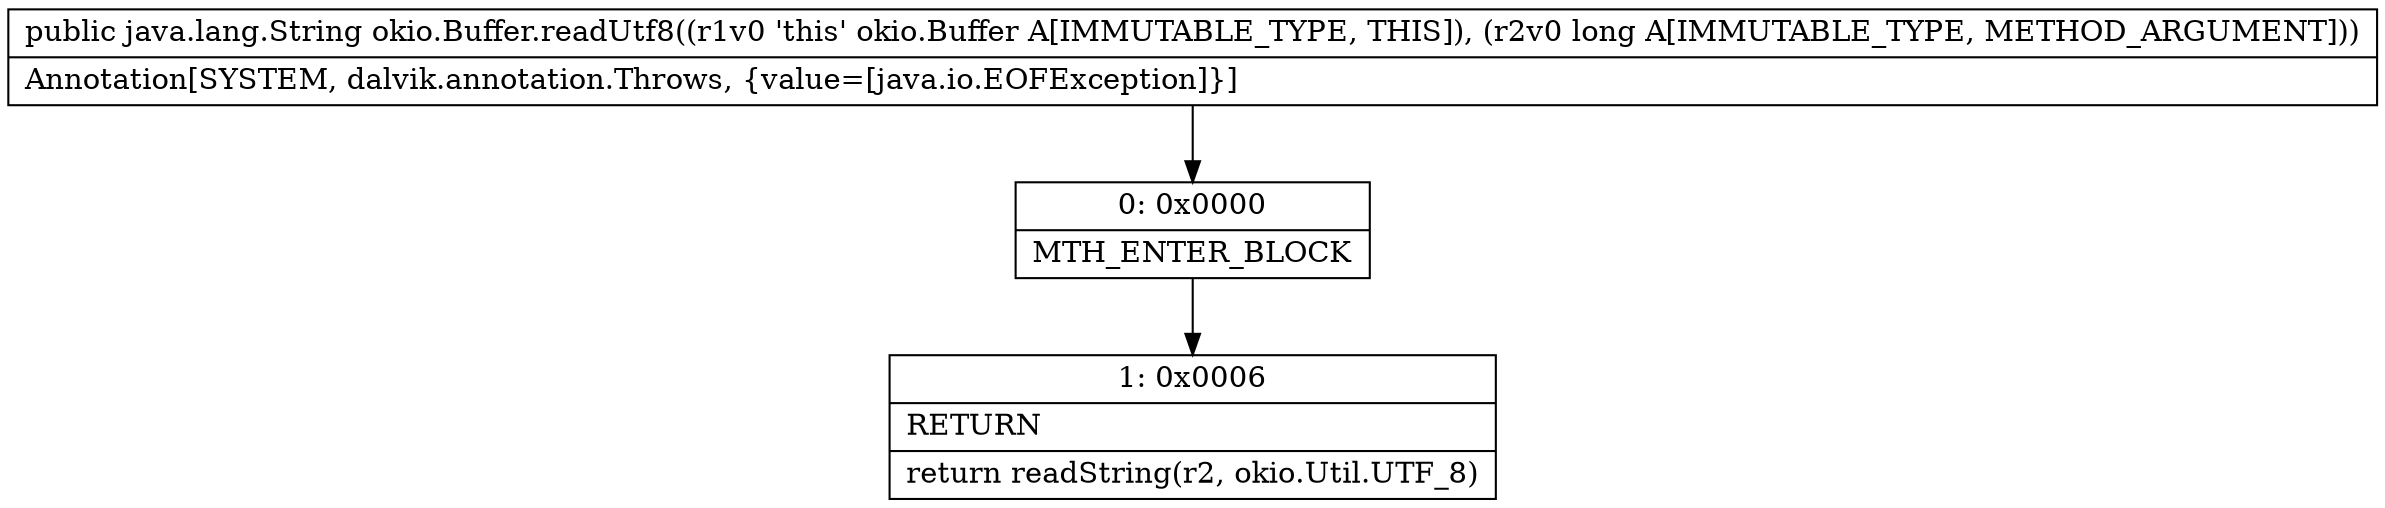 digraph "CFG forokio.Buffer.readUtf8(J)Ljava\/lang\/String;" {
Node_0 [shape=record,label="{0\:\ 0x0000|MTH_ENTER_BLOCK\l}"];
Node_1 [shape=record,label="{1\:\ 0x0006|RETURN\l|return readString(r2, okio.Util.UTF_8)\l}"];
MethodNode[shape=record,label="{public java.lang.String okio.Buffer.readUtf8((r1v0 'this' okio.Buffer A[IMMUTABLE_TYPE, THIS]), (r2v0 long A[IMMUTABLE_TYPE, METHOD_ARGUMENT]))  | Annotation[SYSTEM, dalvik.annotation.Throws, \{value=[java.io.EOFException]\}]\l}"];
MethodNode -> Node_0;
Node_0 -> Node_1;
}

